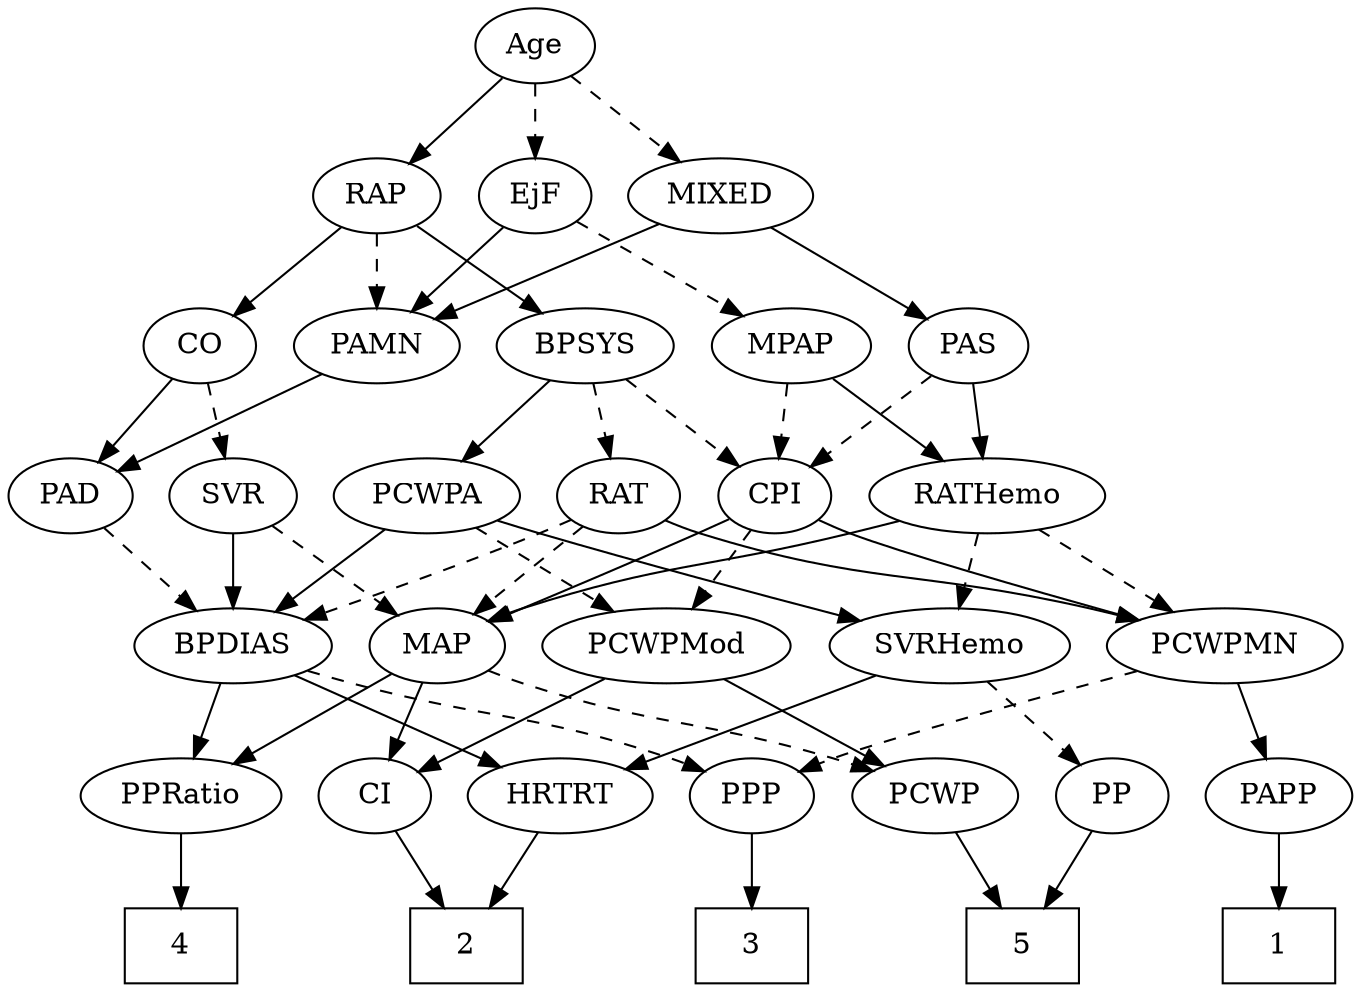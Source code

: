 strict digraph {
	graph [bb="0,0,565.69,468"];
	node [label="\N"];
	1	[height=0.5,
		pos="35.046,18",
		shape=box,
		width=0.75];
	2	[height=0.5,
		pos="386.05,18",
		shape=box,
		width=0.75];
	3	[height=0.5,
		pos="112.05,18",
		shape=box,
		width=0.75];
	4	[height=0.5,
		pos="526.05,18",
		shape=box,
		width=0.75];
	5	[height=0.5,
		pos="224.05,18",
		shape=box,
		width=0.75];
	Age	[height=0.5,
		pos="323.05,450",
		width=0.75];
	EjF	[height=0.5,
		pos="323.05,378",
		width=0.75];
	Age -> EjF	[pos="e,323.05,396.1 323.05,431.7 323.05,423.98 323.05,414.71 323.05,406.11",
		style=dashed];
	RAP	[height=0.5,
		pos="396.05,378",
		width=0.77632];
	Age -> RAP	[pos="e,381.04,393.38 337.82,434.83 348.14,424.94 362.1,411.55 373.77,400.36",
		style=solid];
	MIXED	[height=0.5,
		pos="238.05,378",
		width=1.1193];
	Age -> MIXED	[pos="e,256.45,394.16 306.66,435.5 294.64,425.61 278.07,411.96 264.23,400.56",
		style=dashed];
	MPAP	[height=0.5,
		pos="213.05,306",
		width=0.97491];
	EjF -> MPAP	[pos="e,234.24,320.49 303.89,364.81 287.02,354.07 262.18,338.27 242.74,325.9",
		style=dashed];
	PAMN	[height=0.5,
		pos="396.05,306",
		width=1.011];
	EjF -> PAMN	[pos="e,380.03,322.36 337.82,362.83 347.77,353.29 361.11,340.5 372.51,329.57",
		style=solid];
	BPSYS	[height=0.5,
		pos="304.05,306",
		width=1.0471];
	RAP -> BPSYS	[pos="e,323.18,321.56 378.74,363.83 365.39,353.68 346.67,339.43 331.31,327.74",
		style=solid];
	CO	[height=0.5,
		pos="477.05,306",
		width=0.75];
	RAP -> CO	[pos="e,461.08,320.8 412.05,363.17 423.81,353.01 439.98,339.03 453.25,327.56",
		style=solid];
	RAP -> PAMN	[pos="e,396.05,324.1 396.05,359.7 396.05,351.98 396.05,342.71 396.05,334.11",
		style=dashed];
	PAS	[height=0.5,
		pos="133.05,306",
		width=0.75];
	MIXED -> PAS	[pos="e,151.71,319.44 216.54,362.67 200.3,351.83 177.88,336.89 160.36,325.21",
		style=solid];
	MIXED -> PAMN	[pos="e,369.89,318.59 265.57,364.81 291.94,353.12 331.87,335.43 360.61,322.7",
		style=solid];
	RATHemo	[height=0.5,
		pos="121.05,234",
		width=1.3721];
	MPAP -> RATHemo	[pos="e,141.36,250.46 193.98,290.5 181.14,280.72 163.96,267.65 149.5,256.65",
		style=solid];
	CPI	[height=0.5,
		pos="215.05,234",
		width=0.75];
	MPAP -> CPI	[pos="e,214.56,252.1 213.54,287.7 213.76,279.98 214.03,270.71 214.27,262.11",
		style=dashed];
	BPSYS -> CPI	[pos="e,231.79,248.17 285.17,290.15 271.95,279.75 254.15,265.75 239.79,254.46",
		style=dashed];
	RAT	[height=0.5,
		pos="389.05,234",
		width=0.75827];
	BPSYS -> RAT	[pos="e,372.49,248.64 322.07,290.15 334.42,279.98 350.95,266.37 364.5,255.21",
		style=dashed];
	PCWPA	[height=0.5,
		pos="302.05,234",
		width=1.1555];
	BPSYS -> PCWPA	[pos="e,302.53,252.1 303.55,287.7 303.33,279.98 303.07,270.71 302.82,262.11",
		style=solid];
	PAD	[height=0.5,
		pos="537.05,234",
		width=0.79437];
	BPDIAS	[height=0.5,
		pos="480.05,162",
		width=1.1735];
	PAD -> BPDIAS	[pos="e,493.45,179.47 524.4,217.46 517.22,208.65 508.08,197.43 499.97,187.46",
		style=dashed];
	CO -> PAD	[pos="e,524.05,250.16 490.06,289.81 498.08,280.45 508.52,268.28 517.52,257.79",
		style=solid];
	SVR	[height=0.5,
		pos="462.05,234",
		width=0.77632];
	CO -> SVR	[pos="e,465.75,252.28 473.41,288.05 471.74,280.26 469.72,270.82 467.85,262.08",
		style=dashed];
	PAS -> RATHemo	[pos="e,124.01,252.28 130.14,288.05 128.82,280.35 127.22,271.03 125.74,262.36",
		style=solid];
	PAS -> CPI	[pos="e,199.16,248.56 149.25,291.17 161.23,280.94 177.74,266.85 191.22,255.34",
		style=dashed];
	PAMN -> PAD	[pos="e,515.19,245.85 420.93,292.65 444.62,280.88 480.37,263.14 505.93,250.45",
		style=solid];
	PCWPMN	[height=0.5,
		pos="50.046,162",
		width=1.3902];
	RATHemo -> PCWPMN	[pos="e,66.424,179.15 104.58,216.76 95.438,207.75 83.908,196.39 73.806,186.43",
		style=dashed];
	SVRHemo	[height=0.5,
		pos="168.05,162",
		width=1.3902];
	RATHemo -> SVRHemo	[pos="e,156.66,179.96 132.18,216.41 137.78,208.08 144.68,197.8 150.93,188.49",
		style=dashed];
	MAP	[height=0.5,
		pos="389.05,162",
		width=0.84854];
	RATHemo -> MAP	[pos="e,365.64,173.84 157.75,221.78 164.79,219.76 172.13,217.74 179.05,216 253.93,197.12 275.39,203.21 349.05,180 351.44,179.25 353.88,\
178.4 356.33,177.5",
		style=solid];
	PCWPMod	[height=0.5,
		pos="288.05,162",
		width=1.4443];
	CPI -> PCWPMod	[pos="e,271.25,179.1 229.82,218.83 239.57,209.49 252.57,197.02 263.81,186.24",
		style=dashed];
	CPI -> PCWPMN	[pos="e,82.579,175.83 193.81,222.75 188.98,220.48 183.85,218.12 179.05,216 150.17,203.26 117.26,189.75 91.902,179.56",
		style=solid];
	CPI -> MAP	[pos="e,365.01,173.44 236.22,222.61 241.06,220.35 246.2,218.03 251.05,216 293.85,198.08 305.9,197.08 349.05,180 351.24,179.13 353.49,178.22 \
355.75,177.3",
		style=solid];
	RAT -> PCWPMN	[pos="e,86.675,174.38 368.52,222.04 363.56,219.75 358.21,217.56 353.05,216 248.13,184.25 216.17,203.23 109.05,180 104.94,179.11 100.71,\
178.09 96.476,177.01",
		style=solid];
	RAT -> BPDIAS	[pos="e,460.48,178.05 406.16,219.83 419.19,209.81 437.4,195.81 452.48,184.21",
		style=dashed];
	RAT -> MAP	[pos="e,389.05,180.1 389.05,215.7 389.05,207.98 389.05,198.71 389.05,190.11",
		style=dashed];
	SVR -> BPDIAS	[pos="e,475.6,180.28 466.4,216.05 468.41,208.26 470.83,198.82 473.08,190.08",
		style=solid];
	SVR -> MAP	[pos="e,404.4,177.73 446.92,218.5 436.81,208.8 423.32,195.86 411.9,184.92",
		style=dashed];
	PCWP	[height=0.5,
		pos="264.05,90",
		width=0.97491];
	PCWPMod -> PCWP	[pos="e,269.8,107.79 282.24,144.05 279.49,136.06 276.16,126.33 273.1,117.4",
		style=solid];
	CI	[height=0.5,
		pos="344.05,90",
		width=0.75];
	PCWPMod -> CI	[pos="e,331.64,106.51 301.32,144.41 308.49,135.44 317.47,124.21 325.35,114.37",
		style=solid];
	PCWPA -> PCWPMod	[pos="e,291.5,180.28 298.66,216.05 297.11,208.35 295.25,199.03 293.52,190.36",
		style=dashed];
	PCWPA -> SVRHemo	[pos="e,195.31,177.24 276.53,219.67 256.1,209 227.2,193.9 204.37,181.97",
		style=solid];
	PCWPA -> BPDIAS	[pos="e,450.16,174.75 331.84,221.28 361.74,209.52 407.97,191.34 440.84,178.42",
		style=solid];
	PPP	[height=0.5,
		pos="112.05,90",
		width=0.75];
	PCWPMN -> PPP	[pos="e,98.726,106.04 64.739,144.41 72.876,135.22 83.11,123.67 91.975,113.66",
		style=dashed];
	PAPP	[height=0.5,
		pos="35.046,90",
		width=0.88464];
	PCWPMN -> PAPP	[pos="e,38.711,108.1 46.338,143.7 44.685,135.98 42.698,126.71 40.855,118.11",
		style=solid];
	PP	[height=0.5,
		pos="184.05,90",
		width=0.75];
	SVRHemo -> PP	[pos="e,180.14,108.1 172,143.7 173.76,135.98 175.88,126.71 177.85,118.11",
		style=dashed];
	HRTRT	[height=0.5,
		pos="429.05,90",
		width=1.1013];
	SVRHemo -> HRTRT	[pos="e,399.14,101.92 205.42,149.93 212.58,147.89 220.03,145.83 227.05,144 294.63,126.32 312.96,127.47 380.05,108 383.16,107.1 386.37,\
106.11 389.58,105.08",
		style=solid];
	BPDIAS -> PPP	[pos="e,132.55,102.03 449.03,149.6 442.5,147.5 435.6,145.5 429.05,144 306.3,115.96 268.9,143.32 148.05,108 146.11,107.43 144.14,106.77 \
142.18,106.05",
		style=dashed];
	PPRatio	[height=0.5,
		pos="526.05,90",
		width=1.1013];
	BPDIAS -> PPRatio	[pos="e,515.22,107.47 490.95,144.41 496.5,135.95 503.38,125.49 509.57,116.08",
		style=solid];
	BPDIAS -> HRTRT	[pos="e,441.05,107.47 467.96,144.41 461.73,135.87 454.02,125.28 447.1,115.79",
		style=solid];
	MAP -> PPRatio	[pos="e,500.47,104.07 411.36,149.6 433.01,138.54 466.18,121.59 491.29,108.76",
		style=solid];
	MAP -> PCWP	[pos="e,286.94,103.82 367.56,148.97 347.8,137.9 318.26,121.36 295.79,108.77",
		style=dashed];
	MAP -> CI	[pos="e,354.43,107.15 378.61,144.76 373.04,136.11 366.08,125.27 359.86,115.6",
		style=solid];
	PP -> 5	[pos="e,214.26,36.124 193.32,72.765 198.03,64.525 203.86,54.317 209.18,45.016",
		style=solid];
	PPP -> 3	[pos="e,112.05,36.104 112.05,71.697 112.05,63.983 112.05,54.712 112.05,46.112",
		style=solid];
	PPRatio -> 4	[pos="e,526.05,36.104 526.05,71.697 526.05,63.983 526.05,54.712 526.05,46.112",
		style=solid];
	PCWP -> 5	[pos="e,234.02,36.447 254.57,72.411 249.92,64.285 244.22,54.307 239.01,45.184",
		style=solid];
	CI -> 2	[pos="e,375.67,36.292 353.58,73.116 358.56,64.801 364.8,54.41 370.47,44.963",
		style=solid];
	PAPP -> 1	[pos="e,35.046,36.104 35.046,71.697 35.046,63.983 35.046,54.712 35.046,46.112",
		style=solid];
	HRTRT -> 2	[pos="e,396.76,36.447 418.86,72.411 413.86,64.285 407.73,54.307 402.13,45.184",
		style=solid];
}
